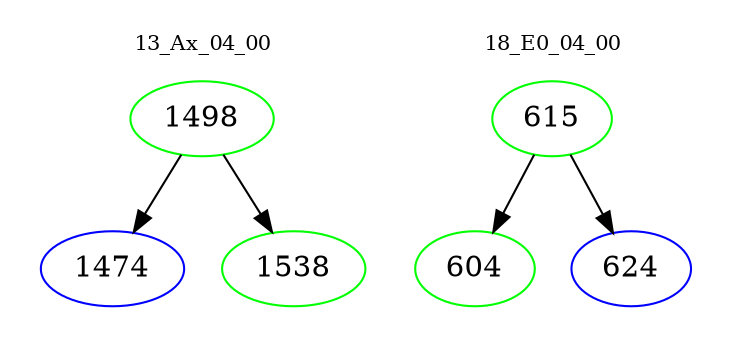 digraph{
subgraph cluster_0 {
color = white
label = "13_Ax_04_00";
fontsize=10;
T0_1498 [label="1498", color="green"]
T0_1498 -> T0_1474 [color="black"]
T0_1474 [label="1474", color="blue"]
T0_1498 -> T0_1538 [color="black"]
T0_1538 [label="1538", color="green"]
}
subgraph cluster_1 {
color = white
label = "18_E0_04_00";
fontsize=10;
T1_615 [label="615", color="green"]
T1_615 -> T1_604 [color="black"]
T1_604 [label="604", color="green"]
T1_615 -> T1_624 [color="black"]
T1_624 [label="624", color="blue"]
}
}
